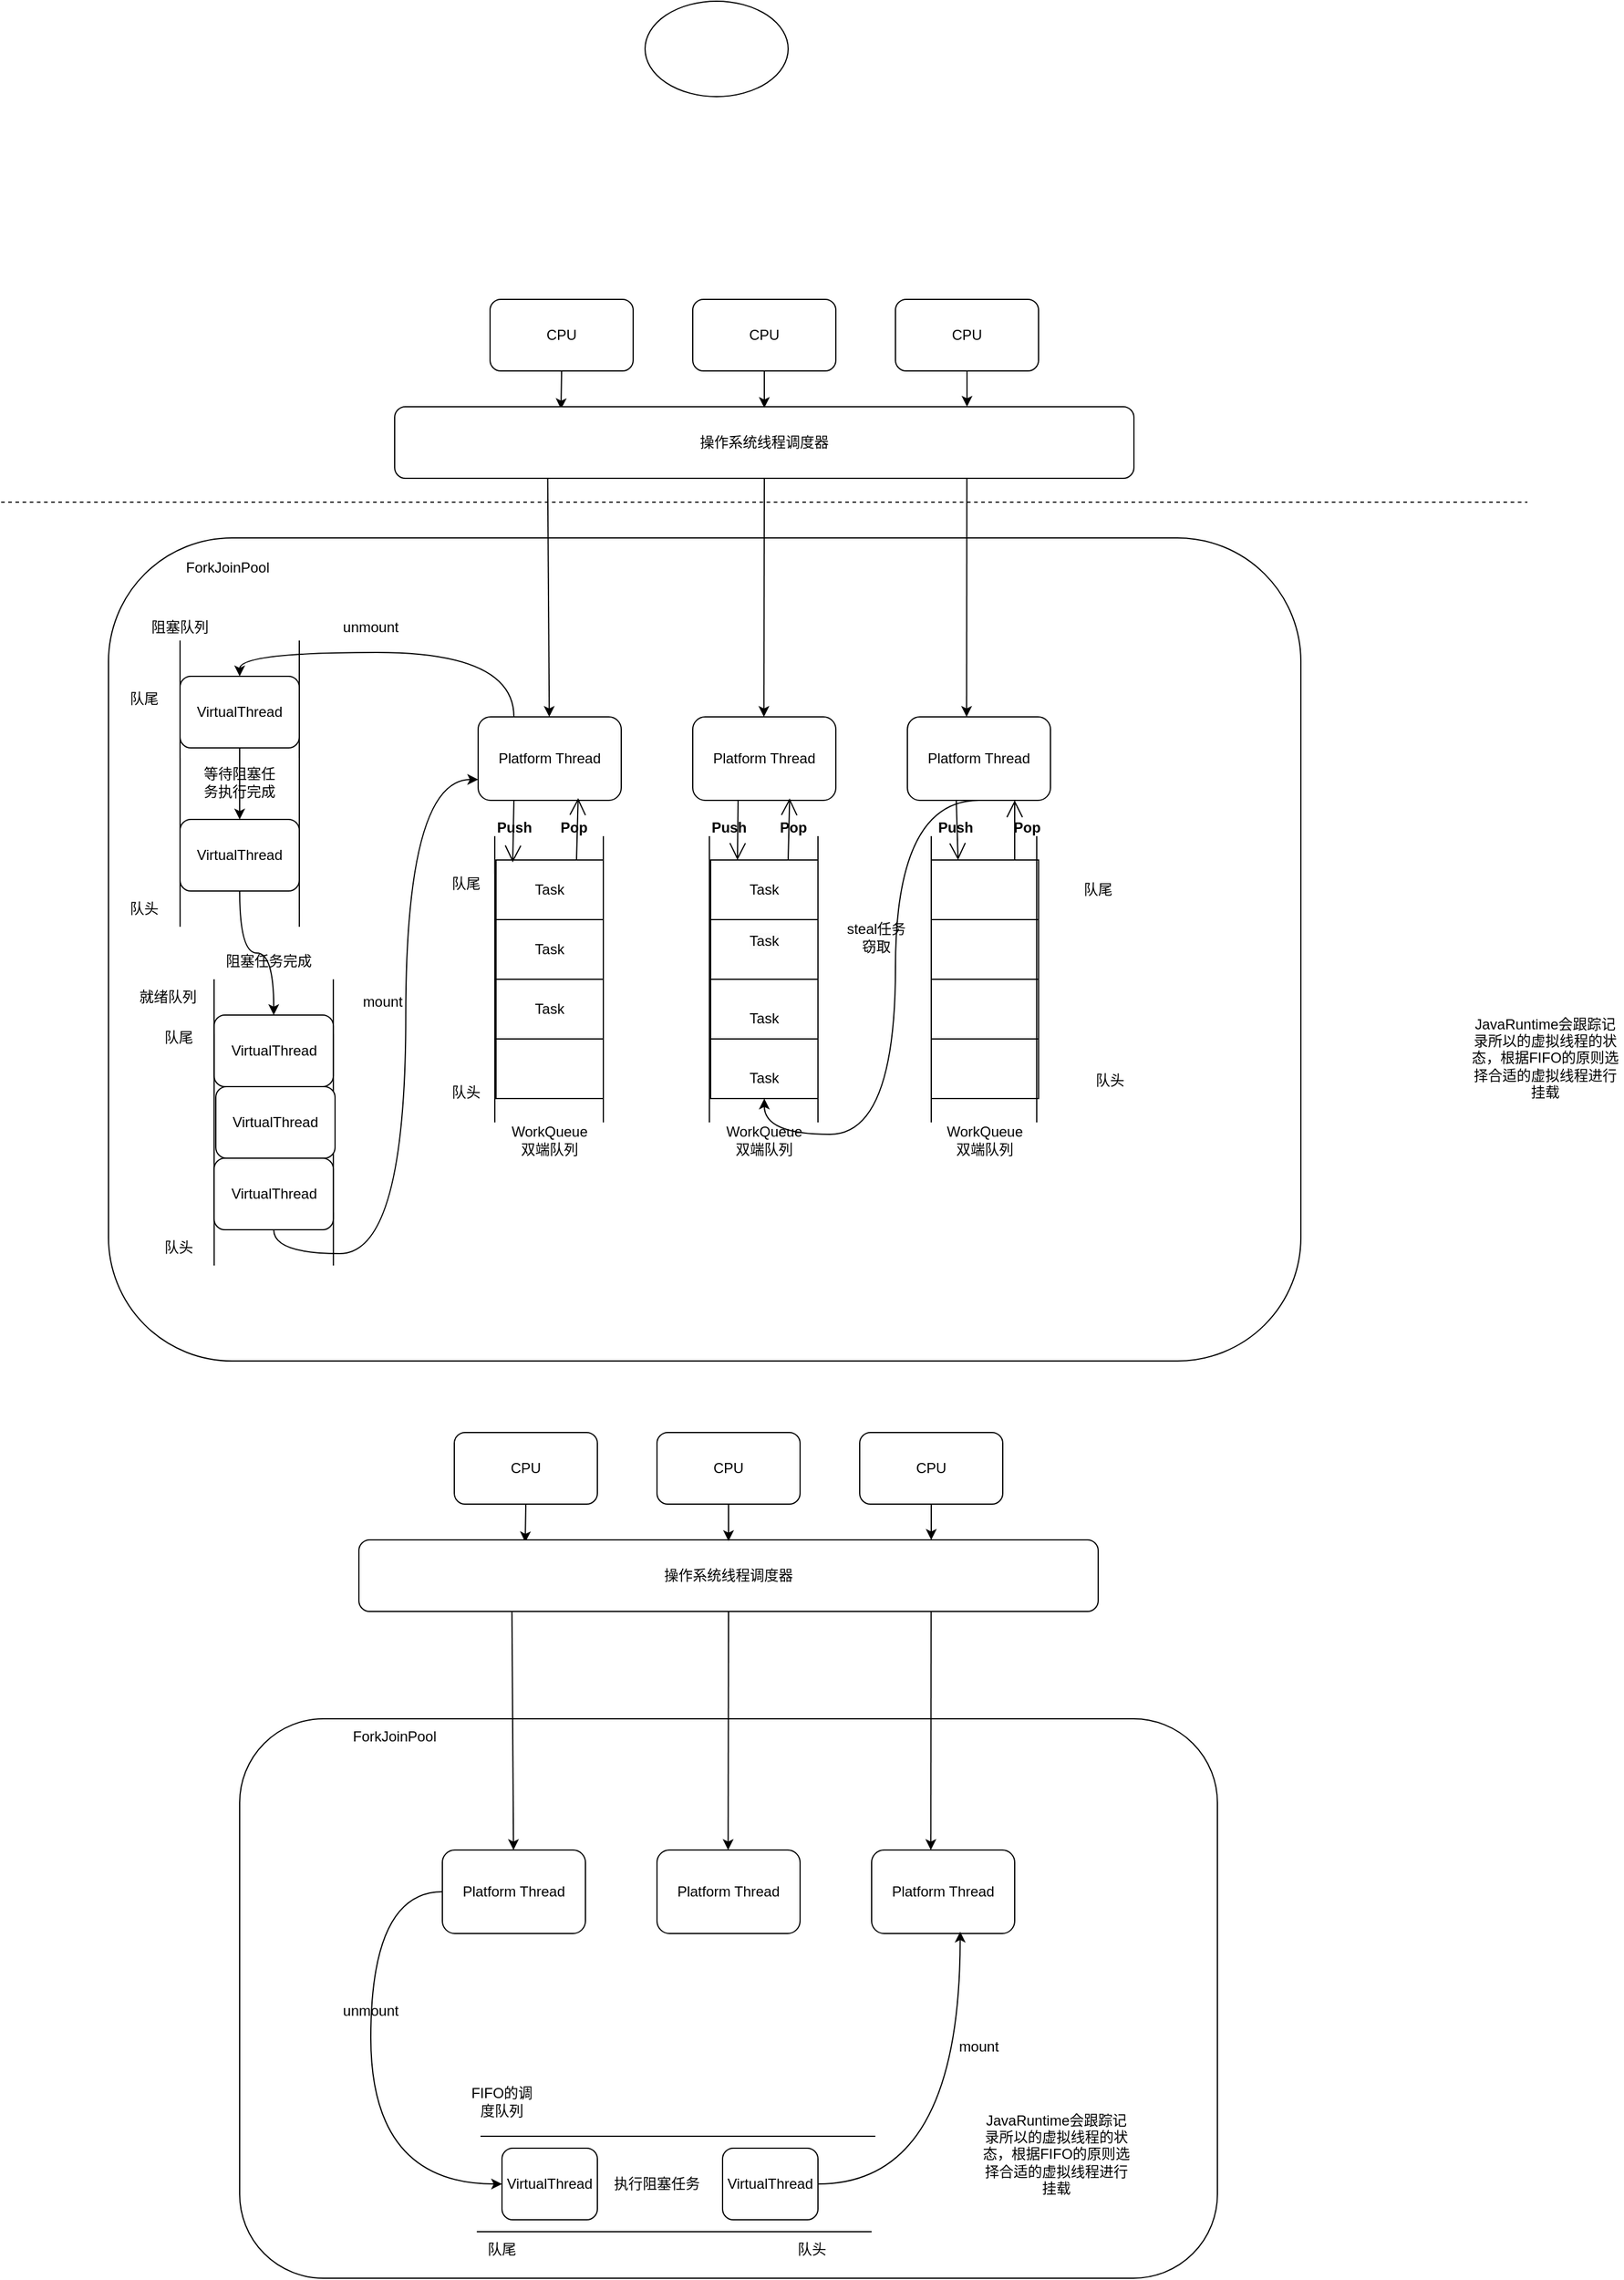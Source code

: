 <mxfile version="21.3.7" type="github">
  <diagram name="第 1 页" id="DaJ-24qObtk4jbQA614w">
    <mxGraphModel dx="2757" dy="2098" grid="1" gridSize="10" guides="1" tooltips="1" connect="1" arrows="1" fold="1" page="1" pageScale="1" pageWidth="827" pageHeight="1169" math="0" shadow="0">
      <root>
        <mxCell id="0" />
        <mxCell id="1" parent="0" />
        <mxCell id="24YxcUlf_cqzRsSQSOyX-5" style="edgeStyle=orthogonalEdgeStyle;rounded=0;orthogonalLoop=1;jettySize=auto;html=1;exitX=0.5;exitY=1;exitDx=0;exitDy=0;entryX=0.225;entryY=0.033;entryDx=0;entryDy=0;entryPerimeter=0;" edge="1" parent="1" source="24YxcUlf_cqzRsSQSOyX-1" target="24YxcUlf_cqzRsSQSOyX-4">
          <mxGeometry relative="1" as="geometry" />
        </mxCell>
        <mxCell id="24YxcUlf_cqzRsSQSOyX-1" value="CPU" style="rounded=1;whiteSpace=wrap;html=1;" vertex="1" parent="1">
          <mxGeometry x="90" y="10" width="120" height="60" as="geometry" />
        </mxCell>
        <mxCell id="24YxcUlf_cqzRsSQSOyX-4" value="操作系统线程调度器" style="rounded=1;whiteSpace=wrap;html=1;" vertex="1" parent="1">
          <mxGeometry x="10" y="100" width="620" height="60" as="geometry" />
        </mxCell>
        <mxCell id="24YxcUlf_cqzRsSQSOyX-9" style="edgeStyle=orthogonalEdgeStyle;rounded=0;orthogonalLoop=1;jettySize=auto;html=1;exitX=0.5;exitY=1;exitDx=0;exitDy=0;" edge="1" parent="1" source="24YxcUlf_cqzRsSQSOyX-10">
          <mxGeometry relative="1" as="geometry">
            <mxPoint x="320" y="101" as="targetPoint" />
          </mxGeometry>
        </mxCell>
        <mxCell id="24YxcUlf_cqzRsSQSOyX-10" value="CPU" style="rounded=1;whiteSpace=wrap;html=1;" vertex="1" parent="1">
          <mxGeometry x="260" y="10" width="120" height="60" as="geometry" />
        </mxCell>
        <mxCell id="24YxcUlf_cqzRsSQSOyX-13" style="edgeStyle=orthogonalEdgeStyle;rounded=0;orthogonalLoop=1;jettySize=auto;html=1;exitX=0.5;exitY=1;exitDx=0;exitDy=0;" edge="1" parent="1" source="24YxcUlf_cqzRsSQSOyX-14">
          <mxGeometry relative="1" as="geometry">
            <mxPoint x="490" y="100" as="targetPoint" />
          </mxGeometry>
        </mxCell>
        <mxCell id="24YxcUlf_cqzRsSQSOyX-14" value="CPU" style="rounded=1;whiteSpace=wrap;html=1;" vertex="1" parent="1">
          <mxGeometry x="430" y="10" width="120" height="60" as="geometry" />
        </mxCell>
        <mxCell id="24YxcUlf_cqzRsSQSOyX-15" value="" style="rounded=1;whiteSpace=wrap;html=1;" vertex="1" parent="1">
          <mxGeometry x="-230" y="210" width="1000" height="690" as="geometry" />
        </mxCell>
        <mxCell id="24YxcUlf_cqzRsSQSOyX-110" style="edgeStyle=orthogonalEdgeStyle;curved=1;rounded=0;orthogonalLoop=1;jettySize=auto;html=1;exitX=0.25;exitY=0;exitDx=0;exitDy=0;entryX=0.5;entryY=0;entryDx=0;entryDy=0;" edge="1" parent="1" source="24YxcUlf_cqzRsSQSOyX-17" target="24YxcUlf_cqzRsSQSOyX-102">
          <mxGeometry relative="1" as="geometry" />
        </mxCell>
        <mxCell id="24YxcUlf_cqzRsSQSOyX-17" value="Platform Thread" style="rounded=1;whiteSpace=wrap;html=1;" vertex="1" parent="1">
          <mxGeometry x="80" y="360" width="120" height="70" as="geometry" />
        </mxCell>
        <mxCell id="24YxcUlf_cqzRsSQSOyX-60" style="edgeStyle=orthogonalEdgeStyle;curved=1;rounded=0;orthogonalLoop=1;jettySize=auto;html=1;exitX=0.5;exitY=1;exitDx=0;exitDy=0;entryX=0.5;entryY=1;entryDx=0;entryDy=0;" edge="1" parent="1" source="24YxcUlf_cqzRsSQSOyX-18" target="24YxcUlf_cqzRsSQSOyX-47">
          <mxGeometry relative="1" as="geometry">
            <Array as="points">
              <mxPoint x="430" y="430" />
              <mxPoint x="430" y="710" />
              <mxPoint x="320" y="710" />
            </Array>
          </mxGeometry>
        </mxCell>
        <mxCell id="24YxcUlf_cqzRsSQSOyX-18" value="Platform Thread" style="rounded=1;whiteSpace=wrap;html=1;" vertex="1" parent="1">
          <mxGeometry x="440" y="360" width="120" height="70" as="geometry" />
        </mxCell>
        <mxCell id="24YxcUlf_cqzRsSQSOyX-19" value="Platform Thread" style="rounded=1;whiteSpace=wrap;html=1;" vertex="1" parent="1">
          <mxGeometry x="260" y="360" width="120" height="70" as="geometry" />
        </mxCell>
        <mxCell id="24YxcUlf_cqzRsSQSOyX-29" value="" style="endArrow=classic;html=1;rounded=0;exitX=0.774;exitY=1;exitDx=0;exitDy=0;exitPerimeter=0;" edge="1" parent="1" source="24YxcUlf_cqzRsSQSOyX-4">
          <mxGeometry width="50" height="50" relative="1" as="geometry">
            <mxPoint x="489.66" y="280" as="sourcePoint" />
            <mxPoint x="489.66" y="360" as="targetPoint" />
          </mxGeometry>
        </mxCell>
        <mxCell id="24YxcUlf_cqzRsSQSOyX-30" value="" style="endArrow=classic;html=1;rounded=0;exitX=0.5;exitY=1;exitDx=0;exitDy=0;" edge="1" parent="1" source="24YxcUlf_cqzRsSQSOyX-4">
          <mxGeometry width="50" height="50" relative="1" as="geometry">
            <mxPoint x="319.66" y="280" as="sourcePoint" />
            <mxPoint x="319.66" y="360" as="targetPoint" />
          </mxGeometry>
        </mxCell>
        <mxCell id="24YxcUlf_cqzRsSQSOyX-31" value="" style="endArrow=classic;html=1;rounded=0;exitX=0.207;exitY=0.997;exitDx=0;exitDy=0;exitPerimeter=0;" edge="1" parent="1" source="24YxcUlf_cqzRsSQSOyX-4">
          <mxGeometry width="50" height="50" relative="1" as="geometry">
            <mxPoint x="139.66" y="280" as="sourcePoint" />
            <mxPoint x="139.66" y="360" as="targetPoint" />
          </mxGeometry>
        </mxCell>
        <mxCell id="24YxcUlf_cqzRsSQSOyX-32" value="Task" style="rounded=0;whiteSpace=wrap;html=1;" vertex="1" parent="1">
          <mxGeometry x="95" y="480" width="90" height="50" as="geometry" />
        </mxCell>
        <mxCell id="24YxcUlf_cqzRsSQSOyX-34" value="" style="rounded=0;whiteSpace=wrap;html=1;" vertex="1" parent="1">
          <mxGeometry x="95" y="630" width="90" height="50" as="geometry" />
        </mxCell>
        <mxCell id="24YxcUlf_cqzRsSQSOyX-35" value="Task" style="rounded=0;whiteSpace=wrap;html=1;" vertex="1" parent="1">
          <mxGeometry x="95" y="580" width="90" height="50" as="geometry" />
        </mxCell>
        <mxCell id="24YxcUlf_cqzRsSQSOyX-36" value="Task" style="rounded=0;whiteSpace=wrap;html=1;" vertex="1" parent="1">
          <mxGeometry x="95" y="530" width="90" height="50" as="geometry" />
        </mxCell>
        <mxCell id="24YxcUlf_cqzRsSQSOyX-46" value="Task" style="rounded=0;whiteSpace=wrap;html=1;" vertex="1" parent="1">
          <mxGeometry x="275" y="480" width="90" height="50" as="geometry" />
        </mxCell>
        <mxCell id="24YxcUlf_cqzRsSQSOyX-47" value="&lt;br style=&quot;border-color: var(--border-color);&quot;&gt;Task" style="rounded=0;whiteSpace=wrap;html=1;" vertex="1" parent="1">
          <mxGeometry x="275" y="630" width="90" height="50" as="geometry" />
        </mxCell>
        <mxCell id="24YxcUlf_cqzRsSQSOyX-48" value="&lt;br style=&quot;border-color: var(--border-color);&quot;&gt;Task" style="rounded=0;whiteSpace=wrap;html=1;" vertex="1" parent="1">
          <mxGeometry x="275" y="580" width="90" height="50" as="geometry" />
        </mxCell>
        <mxCell id="24YxcUlf_cqzRsSQSOyX-49" value="&#xa;&lt;span style=&quot;color: rgb(0, 0, 0); font-family: Helvetica; font-size: 12px; font-style: normal; font-variant-ligatures: normal; font-variant-caps: normal; font-weight: 400; letter-spacing: normal; orphans: 2; text-align: center; text-indent: 0px; text-transform: none; widows: 2; word-spacing: 0px; -webkit-text-stroke-width: 0px; background-color: rgb(251, 251, 251); text-decoration-thickness: initial; text-decoration-style: initial; text-decoration-color: initial; float: none; display: inline !important;&quot;&gt;Task&lt;/span&gt;&#xa;&#xa;" style="rounded=0;whiteSpace=wrap;html=1;" vertex="1" parent="1">
          <mxGeometry x="275" y="530" width="90" height="50" as="geometry" />
        </mxCell>
        <mxCell id="24YxcUlf_cqzRsSQSOyX-50" value="" style="rounded=0;whiteSpace=wrap;html=1;" vertex="1" parent="1">
          <mxGeometry x="460" y="480" width="90" height="50" as="geometry" />
        </mxCell>
        <mxCell id="24YxcUlf_cqzRsSQSOyX-51" value="" style="rounded=0;whiteSpace=wrap;html=1;" vertex="1" parent="1">
          <mxGeometry x="460" y="630" width="90" height="50" as="geometry" />
        </mxCell>
        <mxCell id="24YxcUlf_cqzRsSQSOyX-52" value="" style="rounded=0;whiteSpace=wrap;html=1;" vertex="1" parent="1">
          <mxGeometry x="460" y="580" width="90" height="50" as="geometry" />
        </mxCell>
        <mxCell id="24YxcUlf_cqzRsSQSOyX-53" value="" style="rounded=0;whiteSpace=wrap;html=1;" vertex="1" parent="1">
          <mxGeometry x="460" y="530" width="90" height="50" as="geometry" />
        </mxCell>
        <mxCell id="24YxcUlf_cqzRsSQSOyX-54" value="ForkJoinPool" style="text;html=1;strokeColor=none;fillColor=none;align=center;verticalAlign=middle;whiteSpace=wrap;rounded=0;" vertex="1" parent="1">
          <mxGeometry x="-160" y="220" width="60" height="30" as="geometry" />
        </mxCell>
        <mxCell id="24YxcUlf_cqzRsSQSOyX-55" value="WorkQueue 双端队列" style="text;html=1;strokeColor=none;fillColor=none;align=center;verticalAlign=middle;whiteSpace=wrap;rounded=0;" vertex="1" parent="1">
          <mxGeometry x="110" y="700" width="60" height="30" as="geometry" />
        </mxCell>
        <mxCell id="24YxcUlf_cqzRsSQSOyX-64" value="steal任务窃取" style="text;html=1;strokeColor=none;fillColor=none;align=center;verticalAlign=middle;whiteSpace=wrap;rounded=0;" vertex="1" parent="1">
          <mxGeometry x="384" y="530" width="60" height="30" as="geometry" />
        </mxCell>
        <mxCell id="24YxcUlf_cqzRsSQSOyX-65" value="队头" style="text;html=1;strokeColor=none;fillColor=none;align=center;verticalAlign=middle;whiteSpace=wrap;rounded=0;" vertex="1" parent="1">
          <mxGeometry x="40" y="660" width="60" height="30" as="geometry" />
        </mxCell>
        <mxCell id="24YxcUlf_cqzRsSQSOyX-66" value="队尾" style="text;html=1;strokeColor=none;fillColor=none;align=center;verticalAlign=middle;whiteSpace=wrap;rounded=0;" vertex="1" parent="1">
          <mxGeometry x="40" y="485" width="60" height="30" as="geometry" />
        </mxCell>
        <mxCell id="24YxcUlf_cqzRsSQSOyX-67" value="WorkQueue 双端队列" style="text;html=1;strokeColor=none;fillColor=none;align=center;verticalAlign=middle;whiteSpace=wrap;rounded=0;" vertex="1" parent="1">
          <mxGeometry x="290" y="700" width="60" height="30" as="geometry" />
        </mxCell>
        <mxCell id="24YxcUlf_cqzRsSQSOyX-68" value="WorkQueue 双端队列" style="text;html=1;strokeColor=none;fillColor=none;align=center;verticalAlign=middle;whiteSpace=wrap;rounded=0;" vertex="1" parent="1">
          <mxGeometry x="475" y="700" width="60" height="30" as="geometry" />
        </mxCell>
        <mxCell id="24YxcUlf_cqzRsSQSOyX-72" value="" style="endArrow=open;endFill=1;endSize=12;html=1;rounded=0;curved=1;exitX=0.25;exitY=1;exitDx=0;exitDy=0;" edge="1" parent="1" source="24YxcUlf_cqzRsSQSOyX-17">
          <mxGeometry width="160" relative="1" as="geometry">
            <mxPoint x="110" y="440" as="sourcePoint" />
            <mxPoint x="109" y="482" as="targetPoint" />
          </mxGeometry>
        </mxCell>
        <mxCell id="24YxcUlf_cqzRsSQSOyX-74" value="" style="endArrow=open;endFill=1;endSize=12;html=1;rounded=0;curved=1;entryX=0.25;entryY=0;entryDx=0;entryDy=0;" edge="1" parent="1" target="24YxcUlf_cqzRsSQSOyX-46">
          <mxGeometry width="160" relative="1" as="geometry">
            <mxPoint x="298" y="430" as="sourcePoint" />
            <mxPoint x="300" y="470" as="targetPoint" />
          </mxGeometry>
        </mxCell>
        <mxCell id="24YxcUlf_cqzRsSQSOyX-76" value="" style="endArrow=open;endFill=1;endSize=12;html=1;rounded=0;curved=1;exitX=0.25;exitY=1;exitDx=0;exitDy=0;entryX=0.25;entryY=0;entryDx=0;entryDy=0;" edge="1" parent="1" target="24YxcUlf_cqzRsSQSOyX-50">
          <mxGeometry width="160" relative="1" as="geometry">
            <mxPoint x="481" y="430" as="sourcePoint" />
            <mxPoint x="480" y="470" as="targetPoint" />
          </mxGeometry>
        </mxCell>
        <mxCell id="24YxcUlf_cqzRsSQSOyX-77" value="" style="endArrow=open;endFill=1;endSize=12;html=1;rounded=0;curved=1;exitX=0.75;exitY=0;exitDx=0;exitDy=0;entryX=0.699;entryY=0.974;entryDx=0;entryDy=0;entryPerimeter=0;" edge="1" parent="1" source="24YxcUlf_cqzRsSQSOyX-32" target="24YxcUlf_cqzRsSQSOyX-17">
          <mxGeometry width="160" relative="1" as="geometry">
            <mxPoint x="120" y="450" as="sourcePoint" />
            <mxPoint x="163.52" y="441.82" as="targetPoint" />
          </mxGeometry>
        </mxCell>
        <mxCell id="24YxcUlf_cqzRsSQSOyX-80" value="" style="endArrow=open;endFill=1;endSize=12;html=1;rounded=0;curved=1;exitX=0.75;exitY=0;exitDx=0;exitDy=0;entryX=0.677;entryY=0.976;entryDx=0;entryDy=0;entryPerimeter=0;" edge="1" parent="1" target="24YxcUlf_cqzRsSQSOyX-19">
          <mxGeometry width="160" relative="1" as="geometry">
            <mxPoint x="340" y="480" as="sourcePoint" />
            <mxPoint x="341" y="442" as="targetPoint" />
          </mxGeometry>
        </mxCell>
        <mxCell id="24YxcUlf_cqzRsSQSOyX-82" value="" style="endArrow=open;endFill=1;endSize=12;html=1;rounded=0;curved=1;entryX=0.75;entryY=1;entryDx=0;entryDy=0;" edge="1" parent="1" target="24YxcUlf_cqzRsSQSOyX-18">
          <mxGeometry width="160" relative="1" as="geometry">
            <mxPoint x="530" y="480" as="sourcePoint" />
            <mxPoint x="531" y="430" as="targetPoint" />
          </mxGeometry>
        </mxCell>
        <mxCell id="24YxcUlf_cqzRsSQSOyX-84" value="Push" style="text;align=center;fontStyle=1;verticalAlign=middle;spacingLeft=3;spacingRight=3;strokeColor=none;rotatable=0;points=[[0,0.5],[1,0.5]];portConstraint=eastwest;html=1;" vertex="1" parent="1">
          <mxGeometry x="70" y="440" width="80" height="26" as="geometry" />
        </mxCell>
        <mxCell id="24YxcUlf_cqzRsSQSOyX-87" value="Push" style="text;align=center;fontStyle=1;verticalAlign=middle;spacingLeft=3;spacingRight=3;strokeColor=none;rotatable=0;points=[[0,0.5],[1,0.5]];portConstraint=eastwest;html=1;" vertex="1" parent="1">
          <mxGeometry x="440" y="440" width="80" height="26" as="geometry" />
        </mxCell>
        <mxCell id="24YxcUlf_cqzRsSQSOyX-88" value="Pop" style="text;align=center;fontStyle=1;verticalAlign=middle;spacingLeft=3;spacingRight=3;strokeColor=none;rotatable=0;points=[[0,0.5],[1,0.5]];portConstraint=eastwest;html=1;" vertex="1" parent="1">
          <mxGeometry x="120" y="440" width="80" height="26" as="geometry" />
        </mxCell>
        <mxCell id="24YxcUlf_cqzRsSQSOyX-89" value="Pop" style="text;align=center;fontStyle=1;verticalAlign=middle;spacingLeft=3;spacingRight=3;strokeColor=none;rotatable=0;points=[[0,0.5],[1,0.5]];portConstraint=eastwest;html=1;" vertex="1" parent="1">
          <mxGeometry x="304" y="440" width="80" height="26" as="geometry" />
        </mxCell>
        <mxCell id="24YxcUlf_cqzRsSQSOyX-90" value="Pop" style="text;align=center;fontStyle=1;verticalAlign=middle;spacingLeft=3;spacingRight=3;strokeColor=none;rotatable=0;points=[[0,0.5],[1,0.5]];portConstraint=eastwest;html=1;" vertex="1" parent="1">
          <mxGeometry x="500" y="440" width="80" height="26" as="geometry" />
        </mxCell>
        <mxCell id="24YxcUlf_cqzRsSQSOyX-92" value="" style="endArrow=none;html=1;rounded=0;curved=1;" edge="1" parent="1">
          <mxGeometry width="50" height="50" relative="1" as="geometry">
            <mxPoint x="185" y="700" as="sourcePoint" />
            <mxPoint x="185" y="460" as="targetPoint" />
          </mxGeometry>
        </mxCell>
        <mxCell id="24YxcUlf_cqzRsSQSOyX-94" value="" style="endArrow=none;html=1;rounded=0;curved=1;" edge="1" parent="1">
          <mxGeometry width="50" height="50" relative="1" as="geometry">
            <mxPoint x="94" y="700" as="sourcePoint" />
            <mxPoint x="93.95" y="460" as="targetPoint" />
          </mxGeometry>
        </mxCell>
        <mxCell id="24YxcUlf_cqzRsSQSOyX-95" value="" style="endArrow=none;html=1;rounded=0;curved=1;" edge="1" parent="1">
          <mxGeometry width="50" height="50" relative="1" as="geometry">
            <mxPoint x="365" y="700" as="sourcePoint" />
            <mxPoint x="365" y="460" as="targetPoint" />
          </mxGeometry>
        </mxCell>
        <mxCell id="24YxcUlf_cqzRsSQSOyX-96" value="" style="endArrow=none;html=1;rounded=0;curved=1;" edge="1" parent="1">
          <mxGeometry width="50" height="50" relative="1" as="geometry">
            <mxPoint x="273.95" y="700" as="sourcePoint" />
            <mxPoint x="273.95" y="460" as="targetPoint" />
          </mxGeometry>
        </mxCell>
        <mxCell id="24YxcUlf_cqzRsSQSOyX-97" value="" style="endArrow=none;html=1;rounded=0;curved=1;" edge="1" parent="1">
          <mxGeometry width="50" height="50" relative="1" as="geometry">
            <mxPoint x="460" y="700" as="sourcePoint" />
            <mxPoint x="460" y="460" as="targetPoint" />
          </mxGeometry>
        </mxCell>
        <mxCell id="24YxcUlf_cqzRsSQSOyX-98" value="" style="endArrow=none;html=1;rounded=0;curved=1;" edge="1" parent="1">
          <mxGeometry width="50" height="50" relative="1" as="geometry">
            <mxPoint x="548.46" y="700" as="sourcePoint" />
            <mxPoint x="548.46" y="460" as="targetPoint" />
          </mxGeometry>
        </mxCell>
        <mxCell id="24YxcUlf_cqzRsSQSOyX-100" value="Push" style="text;align=center;fontStyle=1;verticalAlign=middle;spacingLeft=3;spacingRight=3;strokeColor=none;rotatable=0;points=[[0,0.5],[1,0.5]];portConstraint=eastwest;html=1;" vertex="1" parent="1">
          <mxGeometry x="250" y="440" width="80" height="26" as="geometry" />
        </mxCell>
        <mxCell id="24YxcUlf_cqzRsSQSOyX-114" style="edgeStyle=orthogonalEdgeStyle;curved=1;rounded=0;orthogonalLoop=1;jettySize=auto;html=1;exitX=0.5;exitY=1;exitDx=0;exitDy=0;" edge="1" parent="1" source="24YxcUlf_cqzRsSQSOyX-102" target="24YxcUlf_cqzRsSQSOyX-106">
          <mxGeometry relative="1" as="geometry" />
        </mxCell>
        <mxCell id="24YxcUlf_cqzRsSQSOyX-102" value="VirtualThread" style="rounded=1;whiteSpace=wrap;html=1;" vertex="1" parent="1">
          <mxGeometry x="-170" y="326" width="100" height="60" as="geometry" />
        </mxCell>
        <mxCell id="24YxcUlf_cqzRsSQSOyX-103" value="" style="endArrow=none;html=1;rounded=0;curved=1;" edge="1" parent="1">
          <mxGeometry width="50" height="50" relative="1" as="geometry">
            <mxPoint x="-169.95" y="536" as="sourcePoint" />
            <mxPoint x="-170" y="296" as="targetPoint" />
          </mxGeometry>
        </mxCell>
        <mxCell id="24YxcUlf_cqzRsSQSOyX-104" value="" style="endArrow=none;html=1;rounded=0;curved=1;" edge="1" parent="1">
          <mxGeometry width="50" height="50" relative="1" as="geometry">
            <mxPoint x="-69.95" y="536" as="sourcePoint" />
            <mxPoint x="-70.0" y="296" as="targetPoint" />
          </mxGeometry>
        </mxCell>
        <mxCell id="24YxcUlf_cqzRsSQSOyX-226" style="edgeStyle=orthogonalEdgeStyle;curved=1;rounded=0;orthogonalLoop=1;jettySize=auto;html=1;exitX=0.5;exitY=1;exitDx=0;exitDy=0;entryX=0.5;entryY=0;entryDx=0;entryDy=0;" edge="1" parent="1" source="24YxcUlf_cqzRsSQSOyX-106" target="24YxcUlf_cqzRsSQSOyX-217">
          <mxGeometry relative="1" as="geometry" />
        </mxCell>
        <mxCell id="24YxcUlf_cqzRsSQSOyX-106" value="VirtualThread" style="rounded=1;whiteSpace=wrap;html=1;" vertex="1" parent="1">
          <mxGeometry x="-170" y="446" width="100" height="60" as="geometry" />
        </mxCell>
        <mxCell id="24YxcUlf_cqzRsSQSOyX-107" value="阻塞队列" style="text;html=1;strokeColor=none;fillColor=none;align=center;verticalAlign=middle;whiteSpace=wrap;rounded=0;" vertex="1" parent="1">
          <mxGeometry x="-200" y="270" width="60" height="30" as="geometry" />
        </mxCell>
        <mxCell id="24YxcUlf_cqzRsSQSOyX-109" value="mount" style="text;html=1;strokeColor=none;fillColor=none;align=center;verticalAlign=middle;whiteSpace=wrap;rounded=0;" vertex="1" parent="1">
          <mxGeometry x="-30" y="584" width="60" height="30" as="geometry" />
        </mxCell>
        <mxCell id="24YxcUlf_cqzRsSQSOyX-111" value="unmount" style="text;html=1;strokeColor=none;fillColor=none;align=center;verticalAlign=middle;whiteSpace=wrap;rounded=0;" vertex="1" parent="1">
          <mxGeometry x="-40" y="270" width="60" height="30" as="geometry" />
        </mxCell>
        <mxCell id="24YxcUlf_cqzRsSQSOyX-112" value="队头" style="text;html=1;strokeColor=none;fillColor=none;align=center;verticalAlign=middle;whiteSpace=wrap;rounded=0;" vertex="1" parent="1">
          <mxGeometry x="-230" y="506" width="60" height="30" as="geometry" />
        </mxCell>
        <mxCell id="24YxcUlf_cqzRsSQSOyX-113" value="队尾" style="text;html=1;strokeColor=none;fillColor=none;align=center;verticalAlign=middle;whiteSpace=wrap;rounded=0;" vertex="1" parent="1">
          <mxGeometry x="-230" y="330" width="60" height="30" as="geometry" />
        </mxCell>
        <mxCell id="24YxcUlf_cqzRsSQSOyX-115" value="等待阻塞任&lt;br&gt;务执行完成" style="text;html=1;strokeColor=none;fillColor=none;align=center;verticalAlign=middle;whiteSpace=wrap;rounded=0;" vertex="1" parent="1">
          <mxGeometry x="-170" y="400" width="100" height="30" as="geometry" />
        </mxCell>
        <mxCell id="24YxcUlf_cqzRsSQSOyX-118" value="JavaRuntime会跟踪记录所以的虚拟线程的状态，根据FIFO的原则选择合适的虚拟线程进行挂载" style="text;html=1;strokeColor=none;fillColor=none;align=center;verticalAlign=middle;whiteSpace=wrap;rounded=0;" vertex="1" parent="1">
          <mxGeometry x="910" y="631" width="130" height="30" as="geometry" />
        </mxCell>
        <mxCell id="24YxcUlf_cqzRsSQSOyX-120" value="" style="endArrow=none;dashed=1;html=1;rounded=0;curved=1;" edge="1" parent="1">
          <mxGeometry width="50" height="50" relative="1" as="geometry">
            <mxPoint x="-320" y="180" as="sourcePoint" />
            <mxPoint x="960" y="180" as="targetPoint" />
          </mxGeometry>
        </mxCell>
        <mxCell id="24YxcUlf_cqzRsSQSOyX-123" value="队尾" style="text;html=1;strokeColor=none;fillColor=none;align=center;verticalAlign=middle;whiteSpace=wrap;rounded=0;" vertex="1" parent="1">
          <mxGeometry x="570" y="490" width="60" height="30" as="geometry" />
        </mxCell>
        <mxCell id="24YxcUlf_cqzRsSQSOyX-124" value="队头" style="text;html=1;strokeColor=none;fillColor=none;align=center;verticalAlign=middle;whiteSpace=wrap;rounded=0;" vertex="1" parent="1">
          <mxGeometry x="580" y="650" width="60" height="30" as="geometry" />
        </mxCell>
        <mxCell id="24YxcUlf_cqzRsSQSOyX-125" value="" style="ellipse;whiteSpace=wrap;html=1;" vertex="1" parent="1">
          <mxGeometry x="220" y="-240" width="120" height="80" as="geometry" />
        </mxCell>
        <mxCell id="24YxcUlf_cqzRsSQSOyX-126" style="edgeStyle=orthogonalEdgeStyle;rounded=0;orthogonalLoop=1;jettySize=auto;html=1;exitX=0.5;exitY=1;exitDx=0;exitDy=0;entryX=0.225;entryY=0.033;entryDx=0;entryDy=0;entryPerimeter=0;" edge="1" parent="1" source="24YxcUlf_cqzRsSQSOyX-127" target="24YxcUlf_cqzRsSQSOyX-128">
          <mxGeometry relative="1" as="geometry" />
        </mxCell>
        <mxCell id="24YxcUlf_cqzRsSQSOyX-127" value="CPU" style="rounded=1;whiteSpace=wrap;html=1;" vertex="1" parent="1">
          <mxGeometry x="60" y="960" width="120" height="60" as="geometry" />
        </mxCell>
        <mxCell id="24YxcUlf_cqzRsSQSOyX-128" value="操作系统线程调度器" style="rounded=1;whiteSpace=wrap;html=1;" vertex="1" parent="1">
          <mxGeometry x="-20" y="1050" width="620" height="60" as="geometry" />
        </mxCell>
        <mxCell id="24YxcUlf_cqzRsSQSOyX-129" style="edgeStyle=orthogonalEdgeStyle;rounded=0;orthogonalLoop=1;jettySize=auto;html=1;exitX=0.5;exitY=1;exitDx=0;exitDy=0;" edge="1" parent="1" source="24YxcUlf_cqzRsSQSOyX-130">
          <mxGeometry relative="1" as="geometry">
            <mxPoint x="290" y="1051" as="targetPoint" />
          </mxGeometry>
        </mxCell>
        <mxCell id="24YxcUlf_cqzRsSQSOyX-130" value="CPU" style="rounded=1;whiteSpace=wrap;html=1;" vertex="1" parent="1">
          <mxGeometry x="230" y="960" width="120" height="60" as="geometry" />
        </mxCell>
        <mxCell id="24YxcUlf_cqzRsSQSOyX-131" style="edgeStyle=orthogonalEdgeStyle;rounded=0;orthogonalLoop=1;jettySize=auto;html=1;exitX=0.5;exitY=1;exitDx=0;exitDy=0;" edge="1" parent="1" source="24YxcUlf_cqzRsSQSOyX-132">
          <mxGeometry relative="1" as="geometry">
            <mxPoint x="460" y="1050" as="targetPoint" />
          </mxGeometry>
        </mxCell>
        <mxCell id="24YxcUlf_cqzRsSQSOyX-132" value="CPU" style="rounded=1;whiteSpace=wrap;html=1;" vertex="1" parent="1">
          <mxGeometry x="400" y="960" width="120" height="60" as="geometry" />
        </mxCell>
        <mxCell id="24YxcUlf_cqzRsSQSOyX-133" value="" style="rounded=1;whiteSpace=wrap;html=1;" vertex="1" parent="1">
          <mxGeometry x="-120" y="1200" width="820" height="469" as="geometry" />
        </mxCell>
        <mxCell id="24YxcUlf_cqzRsSQSOyX-200" style="edgeStyle=orthogonalEdgeStyle;curved=1;rounded=0;orthogonalLoop=1;jettySize=auto;html=1;exitX=0;exitY=0.5;exitDx=0;exitDy=0;entryX=0;entryY=0.5;entryDx=0;entryDy=0;" edge="1" parent="1" source="24YxcUlf_cqzRsSQSOyX-135" target="24YxcUlf_cqzRsSQSOyX-180">
          <mxGeometry relative="1" as="geometry">
            <Array as="points">
              <mxPoint x="-10" y="1345" />
              <mxPoint x="-10" y="1590" />
            </Array>
          </mxGeometry>
        </mxCell>
        <mxCell id="24YxcUlf_cqzRsSQSOyX-135" value="Platform Thread" style="rounded=1;whiteSpace=wrap;html=1;" vertex="1" parent="1">
          <mxGeometry x="50" y="1310" width="120" height="70" as="geometry" />
        </mxCell>
        <mxCell id="24YxcUlf_cqzRsSQSOyX-137" value="Platform Thread" style="rounded=1;whiteSpace=wrap;html=1;" vertex="1" parent="1">
          <mxGeometry x="410" y="1310" width="120" height="70" as="geometry" />
        </mxCell>
        <mxCell id="24YxcUlf_cqzRsSQSOyX-138" value="Platform Thread" style="rounded=1;whiteSpace=wrap;html=1;" vertex="1" parent="1">
          <mxGeometry x="230" y="1310" width="120" height="70" as="geometry" />
        </mxCell>
        <mxCell id="24YxcUlf_cqzRsSQSOyX-139" value="" style="endArrow=classic;html=1;rounded=0;exitX=0.774;exitY=1;exitDx=0;exitDy=0;exitPerimeter=0;" edge="1" parent="1" source="24YxcUlf_cqzRsSQSOyX-128">
          <mxGeometry width="50" height="50" relative="1" as="geometry">
            <mxPoint x="459.66" y="1230" as="sourcePoint" />
            <mxPoint x="459.66" y="1310" as="targetPoint" />
          </mxGeometry>
        </mxCell>
        <mxCell id="24YxcUlf_cqzRsSQSOyX-140" value="" style="endArrow=classic;html=1;rounded=0;exitX=0.5;exitY=1;exitDx=0;exitDy=0;" edge="1" parent="1" source="24YxcUlf_cqzRsSQSOyX-128">
          <mxGeometry width="50" height="50" relative="1" as="geometry">
            <mxPoint x="289.66" y="1230" as="sourcePoint" />
            <mxPoint x="289.66" y="1310" as="targetPoint" />
          </mxGeometry>
        </mxCell>
        <mxCell id="24YxcUlf_cqzRsSQSOyX-141" value="" style="endArrow=classic;html=1;rounded=0;exitX=0.207;exitY=0.997;exitDx=0;exitDy=0;exitPerimeter=0;" edge="1" parent="1" source="24YxcUlf_cqzRsSQSOyX-128">
          <mxGeometry width="50" height="50" relative="1" as="geometry">
            <mxPoint x="109.66" y="1230" as="sourcePoint" />
            <mxPoint x="109.66" y="1310" as="targetPoint" />
          </mxGeometry>
        </mxCell>
        <mxCell id="24YxcUlf_cqzRsSQSOyX-154" value="ForkJoinPool" style="text;html=1;strokeColor=none;fillColor=none;align=center;verticalAlign=middle;whiteSpace=wrap;rounded=0;" vertex="1" parent="1">
          <mxGeometry x="-20" y="1200" width="60" height="30" as="geometry" />
        </mxCell>
        <mxCell id="24YxcUlf_cqzRsSQSOyX-180" value="VirtualThread" style="rounded=1;whiteSpace=wrap;html=1;" vertex="1" parent="1">
          <mxGeometry x="100" y="1560" width="80" height="60" as="geometry" />
        </mxCell>
        <mxCell id="24YxcUlf_cqzRsSQSOyX-182" value="" style="endArrow=none;html=1;rounded=0;curved=1;" edge="1" parent="1">
          <mxGeometry width="50" height="50" relative="1" as="geometry">
            <mxPoint x="410.001" y="1630" as="sourcePoint" />
            <mxPoint x="78.89" y="1630" as="targetPoint" />
          </mxGeometry>
        </mxCell>
        <mxCell id="24YxcUlf_cqzRsSQSOyX-185" value="FIFO的调度队列" style="text;html=1;strokeColor=none;fillColor=none;align=center;verticalAlign=middle;whiteSpace=wrap;rounded=0;" vertex="1" parent="1">
          <mxGeometry x="70" y="1506" width="60" height="30" as="geometry" />
        </mxCell>
        <mxCell id="24YxcUlf_cqzRsSQSOyX-186" value="mount" style="text;html=1;strokeColor=none;fillColor=none;align=center;verticalAlign=middle;whiteSpace=wrap;rounded=0;" vertex="1" parent="1">
          <mxGeometry x="470" y="1460" width="60" height="30" as="geometry" />
        </mxCell>
        <mxCell id="24YxcUlf_cqzRsSQSOyX-187" value="unmount" style="text;html=1;strokeColor=none;fillColor=none;align=center;verticalAlign=middle;whiteSpace=wrap;rounded=0;" vertex="1" parent="1">
          <mxGeometry x="-40" y="1430" width="60" height="30" as="geometry" />
        </mxCell>
        <mxCell id="24YxcUlf_cqzRsSQSOyX-188" value="队头" style="text;html=1;strokeColor=none;fillColor=none;align=center;verticalAlign=middle;whiteSpace=wrap;rounded=0;" vertex="1" parent="1">
          <mxGeometry x="330" y="1630" width="60" height="30" as="geometry" />
        </mxCell>
        <mxCell id="24YxcUlf_cqzRsSQSOyX-189" value="队尾" style="text;html=1;strokeColor=none;fillColor=none;align=center;verticalAlign=middle;whiteSpace=wrap;rounded=0;" vertex="1" parent="1">
          <mxGeometry x="70" y="1630" width="60" height="30" as="geometry" />
        </mxCell>
        <mxCell id="24YxcUlf_cqzRsSQSOyX-190" value="执行阻塞任务" style="text;html=1;strokeColor=none;fillColor=none;align=center;verticalAlign=middle;whiteSpace=wrap;rounded=0;" vertex="1" parent="1">
          <mxGeometry x="180" y="1575" width="100" height="30" as="geometry" />
        </mxCell>
        <mxCell id="24YxcUlf_cqzRsSQSOyX-191" value="JavaRuntime会跟踪记录所以的虚拟线程的状态，根据FIFO的原则选择合适的虚拟线程进行挂载" style="text;html=1;strokeColor=none;fillColor=none;align=center;verticalAlign=middle;whiteSpace=wrap;rounded=0;" vertex="1" parent="1">
          <mxGeometry x="500" y="1550" width="130" height="30" as="geometry" />
        </mxCell>
        <mxCell id="24YxcUlf_cqzRsSQSOyX-194" value="" style="endArrow=none;html=1;rounded=0;curved=1;" edge="1" parent="1">
          <mxGeometry width="50" height="50" relative="1" as="geometry">
            <mxPoint x="413.111" y="1550" as="sourcePoint" />
            <mxPoint x="82" y="1550" as="targetPoint" />
          </mxGeometry>
        </mxCell>
        <mxCell id="24YxcUlf_cqzRsSQSOyX-198" style="edgeStyle=orthogonalEdgeStyle;curved=1;rounded=0;orthogonalLoop=1;jettySize=auto;html=1;exitX=1;exitY=0.5;exitDx=0;exitDy=0;entryX=0.619;entryY=0.978;entryDx=0;entryDy=0;entryPerimeter=0;" edge="1" parent="1" source="24YxcUlf_cqzRsSQSOyX-195" target="24YxcUlf_cqzRsSQSOyX-137">
          <mxGeometry relative="1" as="geometry" />
        </mxCell>
        <mxCell id="24YxcUlf_cqzRsSQSOyX-195" value="VirtualThread" style="rounded=1;whiteSpace=wrap;html=1;" vertex="1" parent="1">
          <mxGeometry x="285" y="1560" width="80" height="60" as="geometry" />
        </mxCell>
        <mxCell id="24YxcUlf_cqzRsSQSOyX-217" value="VirtualThread" style="rounded=1;whiteSpace=wrap;html=1;" vertex="1" parent="1">
          <mxGeometry x="-141.43" y="610" width="100" height="60" as="geometry" />
        </mxCell>
        <mxCell id="24YxcUlf_cqzRsSQSOyX-218" value="" style="endArrow=none;html=1;rounded=0;curved=1;" edge="1" parent="1">
          <mxGeometry width="50" height="50" relative="1" as="geometry">
            <mxPoint x="-141.38" y="820" as="sourcePoint" />
            <mxPoint x="-141.43" y="580" as="targetPoint" />
          </mxGeometry>
        </mxCell>
        <mxCell id="24YxcUlf_cqzRsSQSOyX-219" value="" style="endArrow=none;html=1;rounded=0;curved=1;" edge="1" parent="1">
          <mxGeometry width="50" height="50" relative="1" as="geometry">
            <mxPoint x="-41.38" y="820" as="sourcePoint" />
            <mxPoint x="-41.43" y="580" as="targetPoint" />
          </mxGeometry>
        </mxCell>
        <mxCell id="24YxcUlf_cqzRsSQSOyX-228" style="edgeStyle=orthogonalEdgeStyle;curved=1;rounded=0;orthogonalLoop=1;jettySize=auto;html=1;exitX=0.5;exitY=1;exitDx=0;exitDy=0;entryX=0;entryY=0.75;entryDx=0;entryDy=0;" edge="1" parent="1" source="24YxcUlf_cqzRsSQSOyX-220" target="24YxcUlf_cqzRsSQSOyX-17">
          <mxGeometry relative="1" as="geometry" />
        </mxCell>
        <mxCell id="24YxcUlf_cqzRsSQSOyX-220" value="VirtualThread" style="rounded=1;whiteSpace=wrap;html=1;" vertex="1" parent="1">
          <mxGeometry x="-141.43" y="730" width="100" height="60" as="geometry" />
        </mxCell>
        <mxCell id="24YxcUlf_cqzRsSQSOyX-221" value="队头" style="text;html=1;strokeColor=none;fillColor=none;align=center;verticalAlign=middle;whiteSpace=wrap;rounded=0;" vertex="1" parent="1">
          <mxGeometry x="-201.43" y="790" width="60" height="30" as="geometry" />
        </mxCell>
        <mxCell id="24YxcUlf_cqzRsSQSOyX-222" value="队尾" style="text;html=1;strokeColor=none;fillColor=none;align=center;verticalAlign=middle;whiteSpace=wrap;rounded=0;" vertex="1" parent="1">
          <mxGeometry x="-201.43" y="614" width="60" height="30" as="geometry" />
        </mxCell>
        <mxCell id="24YxcUlf_cqzRsSQSOyX-227" value="VirtualThread" style="rounded=1;whiteSpace=wrap;html=1;" vertex="1" parent="1">
          <mxGeometry x="-140" y="670" width="100" height="60" as="geometry" />
        </mxCell>
        <mxCell id="24YxcUlf_cqzRsSQSOyX-229" value="就绪队列" style="text;html=1;strokeColor=none;fillColor=none;align=center;verticalAlign=middle;whiteSpace=wrap;rounded=0;" vertex="1" parent="1">
          <mxGeometry x="-210" y="580" width="60" height="30" as="geometry" />
        </mxCell>
        <mxCell id="24YxcUlf_cqzRsSQSOyX-230" value="阻塞任务完成" style="text;html=1;strokeColor=none;fillColor=none;align=center;verticalAlign=middle;whiteSpace=wrap;rounded=0;" vertex="1" parent="1">
          <mxGeometry x="-161" y="550" width="131" height="30" as="geometry" />
        </mxCell>
      </root>
    </mxGraphModel>
  </diagram>
</mxfile>
